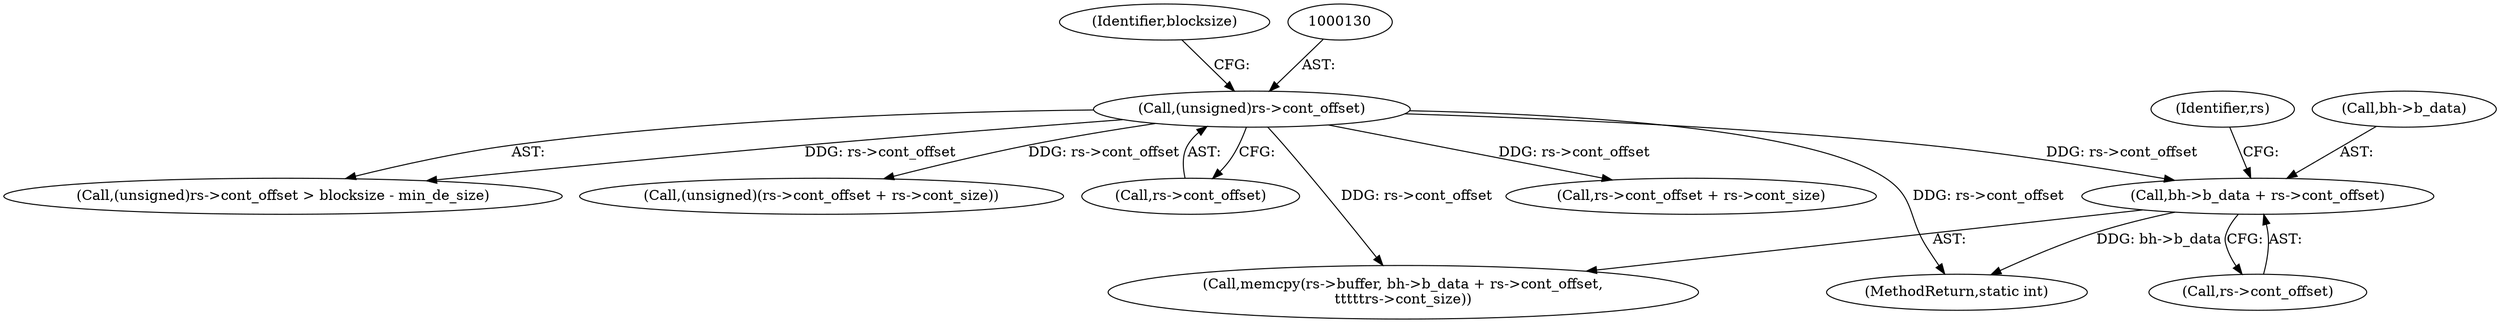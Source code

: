 digraph "0_linux_f54e18f1b831c92f6512d2eedb224cd63d607d3d@pointer" {
"1000218" [label="(Call,bh->b_data + rs->cont_offset)"];
"1000129" [label="(Call,(unsigned)rs->cont_offset)"];
"1000148" [label="(Call,rs->cont_offset + rs->cont_size)"];
"1000129" [label="(Call,(unsigned)rs->cont_offset)"];
"1000131" [label="(Call,rs->cont_offset)"];
"1000222" [label="(Call,rs->cont_offset)"];
"1000219" [label="(Call,bh->b_data)"];
"1000128" [label="(Call,(unsigned)rs->cont_offset > blocksize - min_de_size)"];
"1000135" [label="(Identifier,blocksize)"];
"1000218" [label="(Call,bh->b_data + rs->cont_offset)"];
"1000214" [label="(Call,memcpy(rs->buffer, bh->b_data + rs->cont_offset,\n\t\t\t\t\trs->cont_size))"];
"1000275" [label="(MethodReturn,static int)"];
"1000146" [label="(Call,(unsigned)(rs->cont_offset + rs->cont_size))"];
"1000226" [label="(Identifier,rs)"];
"1000218" -> "1000214"  [label="AST: "];
"1000218" -> "1000222"  [label="CFG: "];
"1000219" -> "1000218"  [label="AST: "];
"1000222" -> "1000218"  [label="AST: "];
"1000226" -> "1000218"  [label="CFG: "];
"1000218" -> "1000275"  [label="DDG: bh->b_data"];
"1000129" -> "1000218"  [label="DDG: rs->cont_offset"];
"1000129" -> "1000128"  [label="AST: "];
"1000129" -> "1000131"  [label="CFG: "];
"1000130" -> "1000129"  [label="AST: "];
"1000131" -> "1000129"  [label="AST: "];
"1000135" -> "1000129"  [label="CFG: "];
"1000129" -> "1000275"  [label="DDG: rs->cont_offset"];
"1000129" -> "1000128"  [label="DDG: rs->cont_offset"];
"1000129" -> "1000146"  [label="DDG: rs->cont_offset"];
"1000129" -> "1000148"  [label="DDG: rs->cont_offset"];
"1000129" -> "1000214"  [label="DDG: rs->cont_offset"];
}
